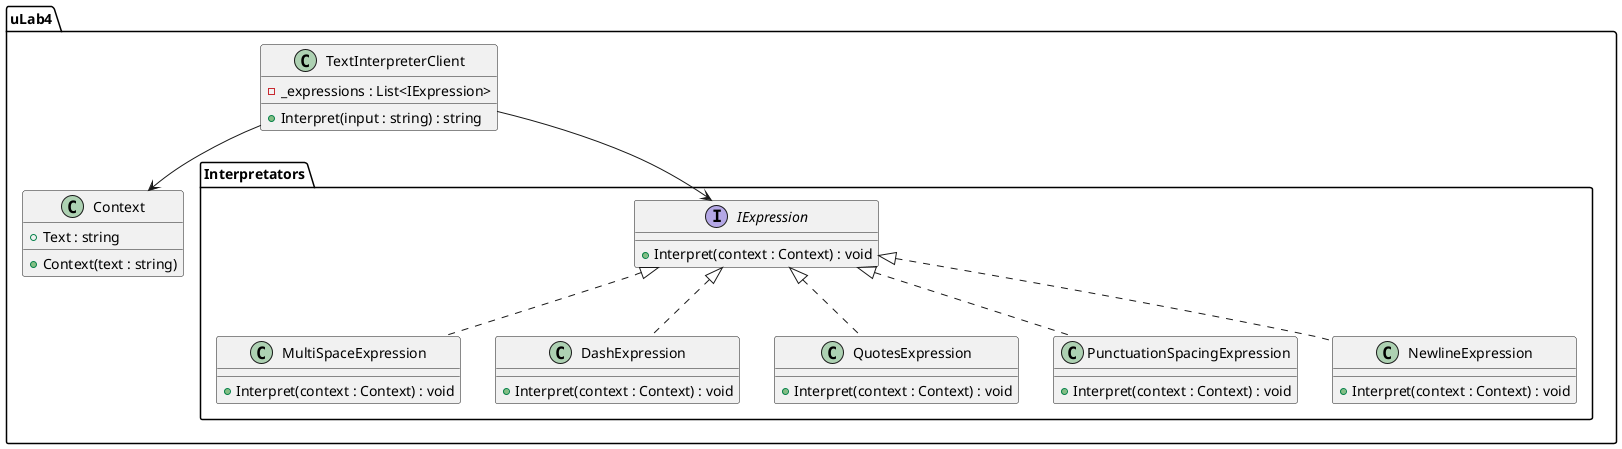 @startuml

package uLab4 {
    class TextInterpreterClient {
        - _expressions : List<IExpression>
        + Interpret(input : string) : string
    }

    class Context {
        + Text : string
        + Context(text : string)
    }
}

package "uLab4.Interpretators" {
    interface IExpression {
        + Interpret(context : Context) : void
    }

    class MultiSpaceExpression {
        + Interpret(context : Context) : void
    }

    class DashExpression {
        + Interpret(context : Context) : void
    }

    class QuotesExpression {
        + Interpret(context : Context) : void
    }

    class PunctuationSpacingExpression {
        + Interpret(context : Context) : void
    }

    class NewlineExpression {
        + Interpret(context : Context) : void
    }

    IExpression <|.. MultiSpaceExpression
    IExpression <|.. DashExpression
    IExpression <|.. QuotesExpression
    IExpression <|.. PunctuationSpacingExpression
    IExpression <|.. NewlineExpression
}

TextInterpreterClient --> Context
TextInterpreterClient --> IExpression

@enduml
